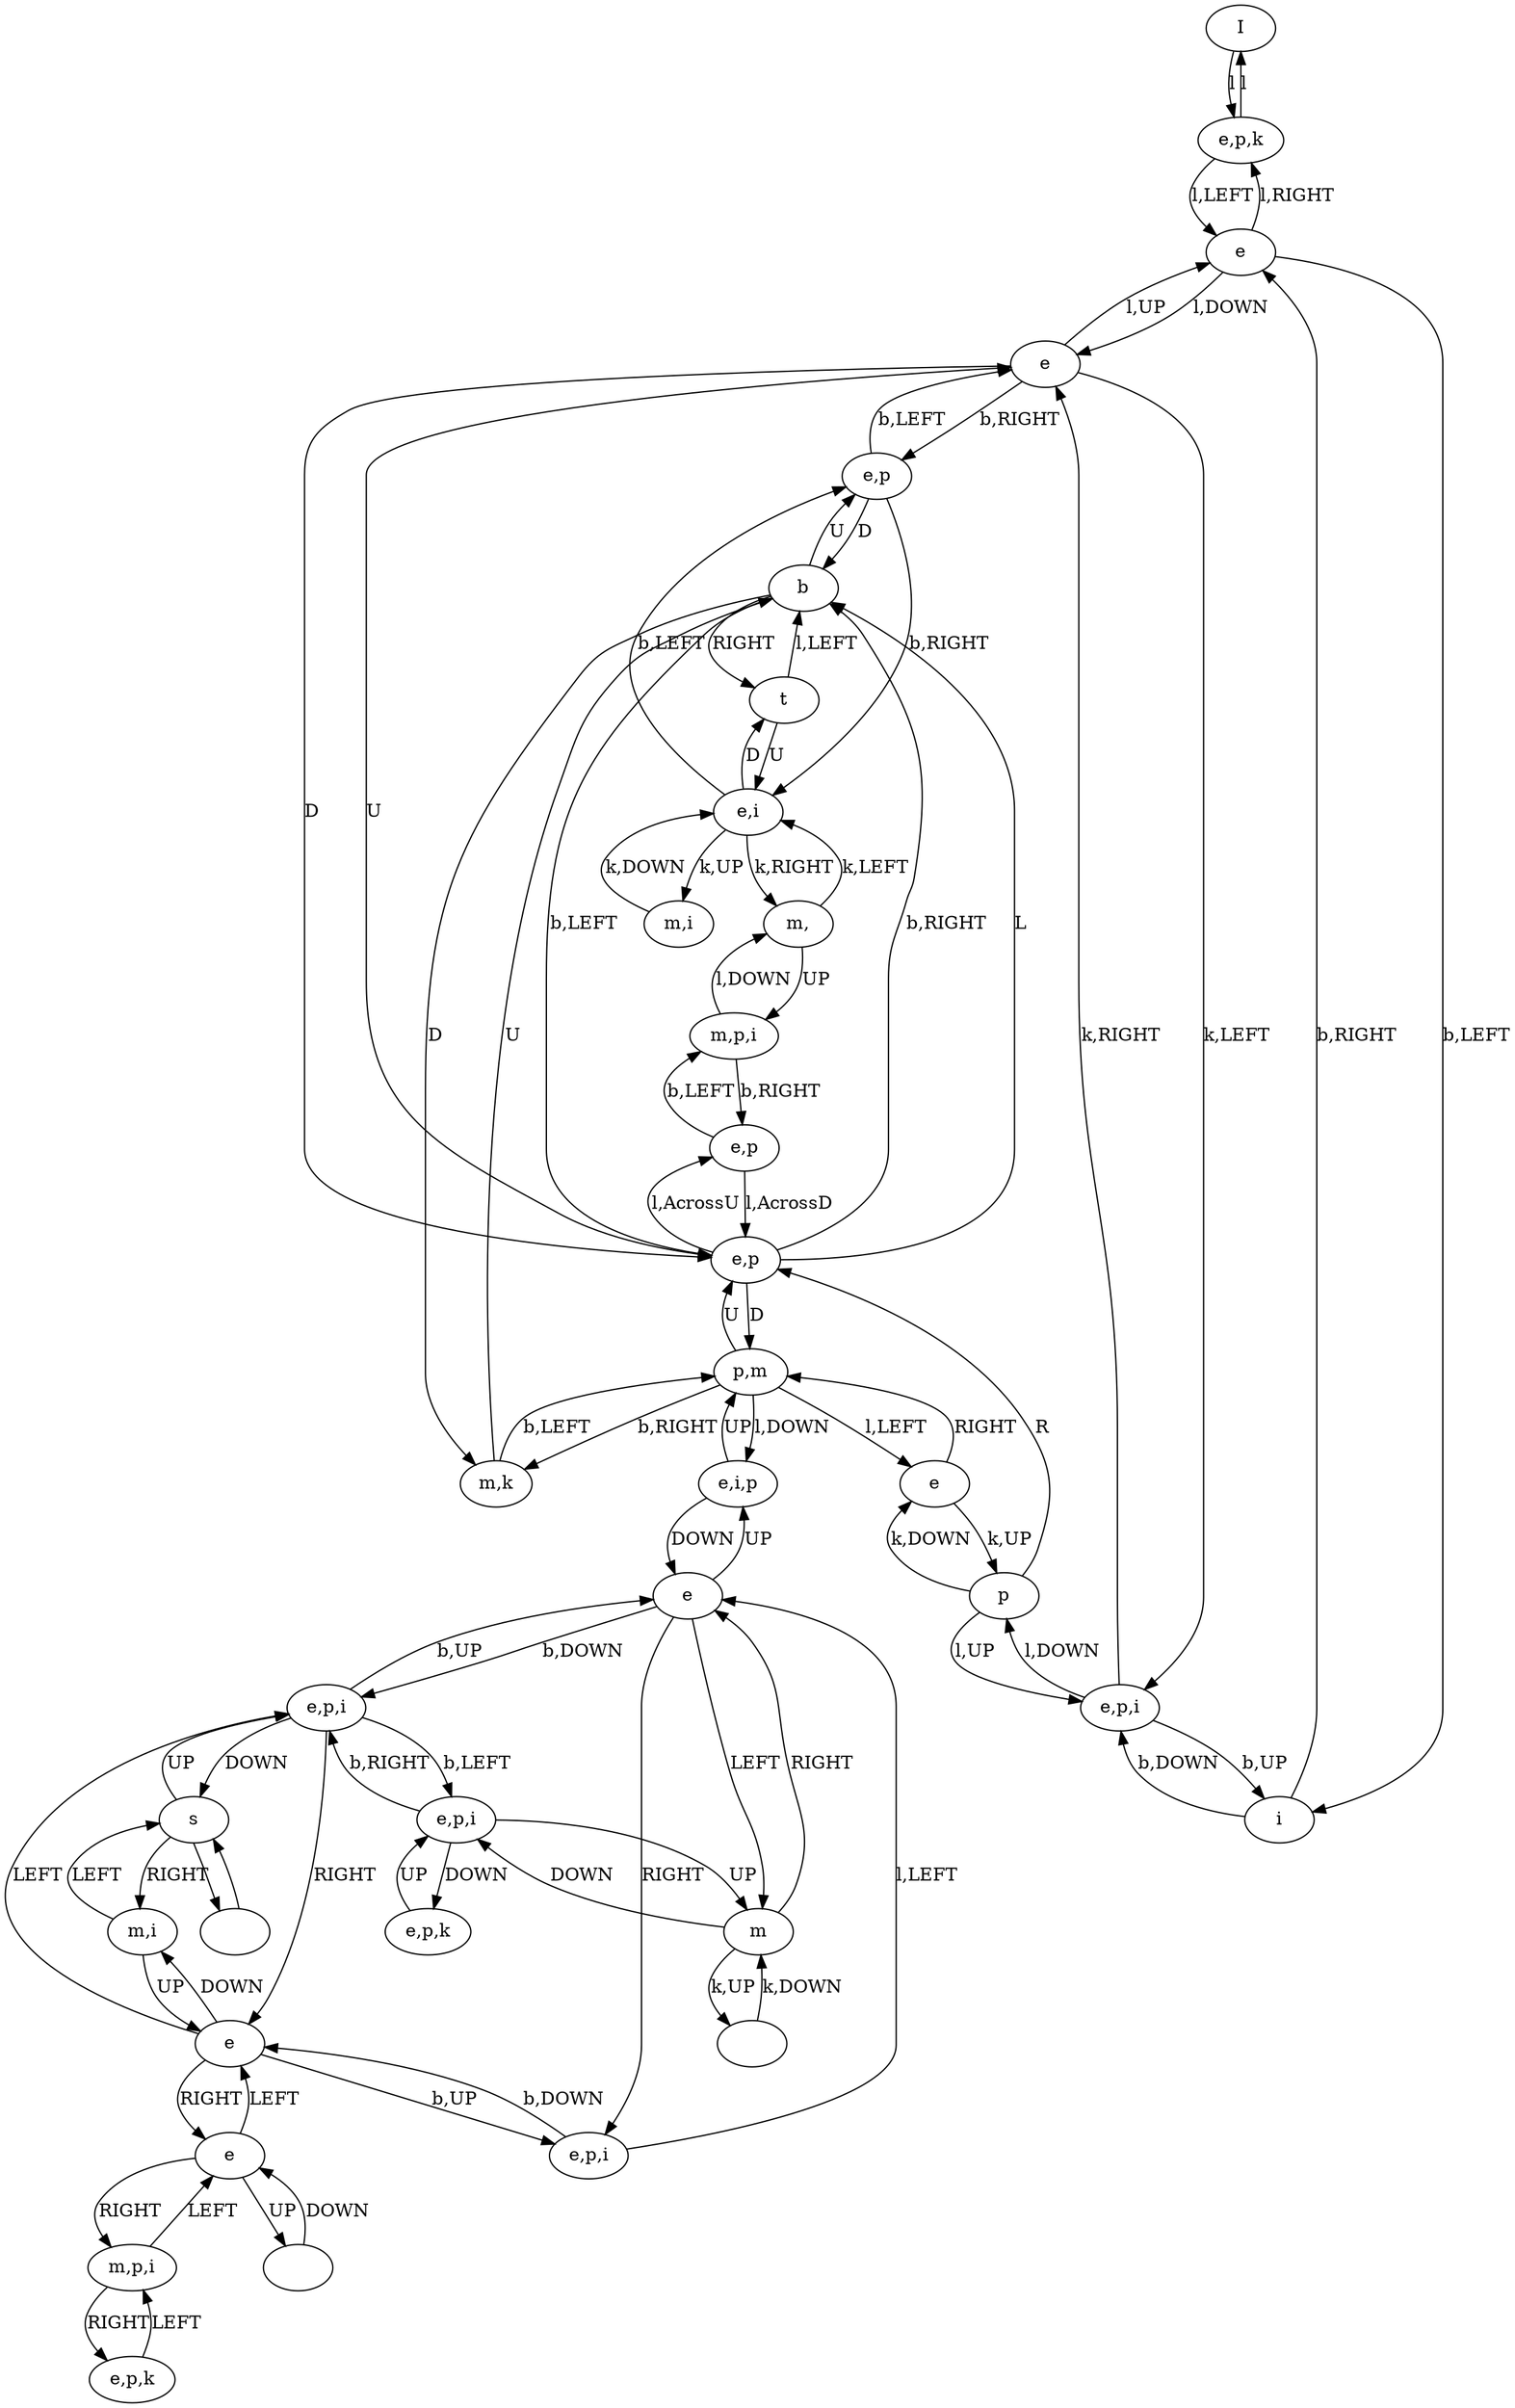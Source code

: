 digraph {
0 [label="I"]
1 [label="b"]
2 [label="p"]
3 [label="e"]
4 [label="e,p"]
5 [label="p,m"]
6 [label="m,k"]
7 [label="e"]
8 [label="e,p"]
9 [label="e,p,i"]
10 [label="e"]
11 [label=""]
12 [label="m,i"]
13 [label="s"]
14 [label="e,p,k"]
15 [label="e"]
16 [label="e,p,i"]
17 [label="m,p,i"]
18 [label="e,p,i"]
19 [label="e"]
20 [label="e,p,k"]
21 [label="e,p,i"]
22 [label="e"]
23 [label="e,i,p"]
24 [label="m"]
25 [label=""]
26 [label=""]
27 [label="i"]
28 [label="e,p,k"]
29 [label="e,i"]
30 [label="t"]
31 [label="m,"]
32 [label="m,i"]
33 [label="e,p"]
34 [label="m,p,i"]
11 -> 13 [label=""]
13 -> 11 [label=""]
13 -> 16 [label="UP"]
16 -> 13 [label="DOWN"]
16 -> 15 [label="RIGHT"]
15 -> 16 [label="LEFT"]
12 -> 15 [label="UP"]
15 -> 12 [label="DOWN"]
12 -> 13 [label="LEFT"]
13 -> 12 [label="RIGHT"]
19 -> 17 [label="RIGHT"]
17 -> 19 [label="LEFT"]
17 -> 20 [label="RIGHT"]
20 -> 17 [label="LEFT"]
19 -> 26 [label="UP"]
26 -> 19 [label="DOWN"]
19 -> 15 [label="LEFT"]
15 -> 19 [label="RIGHT"]
18 -> 24 [label="UP"]
24 -> 18 [label="DOWN"]
14 -> 18 [label="UP"]
18 -> 14 [label="DOWN"]
24 -> 22 [label="RIGHT"]
22 -> 24 [label="LEFT"]
22 -> 23 [label="UP"]
23 -> 22 [label="DOWN"]
5 -> 6 [label="b,RIGHT"]
6 -> 5 [label="b,LEFT"]
8 -> 1 [label="b,RIGHT"]
1 -> 8 [label="b,LEFT"]
3 -> 4 [label="b,RIGHT"]
4 -> 3 [label="b,LEFT"]
4 -> 29 [label="b,RIGHT"]
29 -> 4 [label="b,LEFT"]
34 -> 33 [label="b,RIGHT"]
33 -> 34 [label="b,LEFT"]
27 -> 10 [label="b,RIGHT"]
10 -> 27 [label="b,LEFT"]
27 -> 9 [label="b,DOWN"]
9 -> 27 [label="b,UP"]
18 -> 16 [label="b,RIGHT"]
16 -> 18 [label="b,LEFT"]
16 -> 22 [label="b,UP"]
22 -> 16 [label="b,DOWN"]
15 -> 21 [label="b,UP"]
21 -> 15 [label="b,DOWN"]
23 -> 5 [label="UP"]
5 -> 23 [label="l,DOWN"]
1 -> 30 [label="RIGHT"]
30 -> 1 [label="l,LEFT"]
31 -> 34 [label="UP"]
34 -> 31 [label="l,DOWN"]
22 -> 21 [label="RIGHT"]
21 -> 22 [label="l,LEFT"]
7 -> 5 [label="RIGHT"]
5 -> 7 [label="l,LEFT"]
3 -> 10 [label="l,UP"]
10 -> 3 [label="l,DOWN"]
10 -> 28 [label="l,RIGHT"]
28 -> 10 [label="l,LEFT"]
28 -> 0 [label="l"]
0 -> 28 [label="l"]
33 -> 8 [label="l,AcrossD"]
8 -> 33 [label="l,AcrossU"]
29 -> 32 [label="k,UP"]
32 -> 29 [label="k,DOWN"]
31 -> 29 [label="k,LEFT"]
29 -> 31 [label="k,RIGHT"]
3 -> 9 [label="k,LEFT"]
9 -> 3 [label="k,RIGHT"]
7 -> 2 [label="k,UP"]
2 -> 7 [label="k,DOWN"]
25 -> 24 [label="k,DOWN"]
24 -> 25 [label="k,UP"]
2 -> 9 [label="l,UP"]
9 -> 2 [label="l,DOWN"]
2 -> 8 [label="R"]
8 -> 1 [label="L"]
5 -> 8 [label="U"]
8 -> 5 [label="D"]
3 -> 8 [label="D"]
8 -> 3 [label="U"]
1 -> 4 [label="U"]
4 -> 1 [label="D"]
6 -> 1 [label="U"]
1 -> 6 [label="D"]
29 -> 30 [label="D"]
30 -> 29 [label="U"]
}
